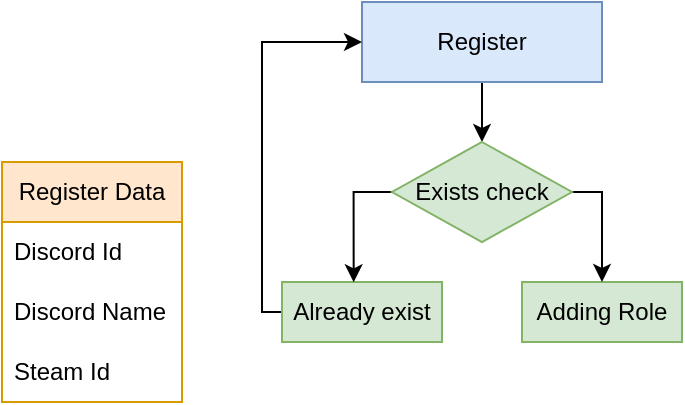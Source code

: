 <mxfile version="21.3.5" type="github">
  <diagram name="Page-1" id="mlCE6Rt0msktbBBOM9ru">
    <mxGraphModel dx="989" dy="546" grid="1" gridSize="10" guides="1" tooltips="1" connect="1" arrows="1" fold="1" page="1" pageScale="1" pageWidth="4000" pageHeight="4000" math="0" shadow="0">
      <root>
        <mxCell id="0" />
        <mxCell id="1" parent="0" />
        <mxCell id="CM7IQyil9puvrMDNJilN-12" style="edgeStyle=orthogonalEdgeStyle;rounded=0;orthogonalLoop=1;jettySize=auto;html=1;entryX=0.5;entryY=0;entryDx=0;entryDy=0;" edge="1" parent="1" source="CM7IQyil9puvrMDNJilN-1" target="CM7IQyil9puvrMDNJilN-11">
          <mxGeometry relative="1" as="geometry" />
        </mxCell>
        <mxCell id="CM7IQyil9puvrMDNJilN-1" value="Register" style="rounded=0;whiteSpace=wrap;html=1;fillColor=#dae8fc;strokeColor=#6c8ebf;" vertex="1" parent="1">
          <mxGeometry x="320" y="280" width="120" height="40" as="geometry" />
        </mxCell>
        <mxCell id="CM7IQyil9puvrMDNJilN-2" value="Register Data" style="swimlane;fontStyle=0;childLayout=stackLayout;horizontal=1;startSize=30;horizontalStack=0;resizeParent=1;resizeParentMax=0;resizeLast=0;collapsible=1;marginBottom=0;whiteSpace=wrap;html=1;fillColor=#ffe6cc;strokeColor=#d79b00;" vertex="1" parent="1">
          <mxGeometry x="140" y="360" width="90" height="120" as="geometry" />
        </mxCell>
        <mxCell id="CM7IQyil9puvrMDNJilN-3" value="Discord Id" style="text;strokeColor=none;fillColor=none;align=left;verticalAlign=middle;spacingLeft=4;spacingRight=4;overflow=hidden;points=[[0,0.5],[1,0.5]];portConstraint=eastwest;rotatable=0;whiteSpace=wrap;html=1;" vertex="1" parent="CM7IQyil9puvrMDNJilN-2">
          <mxGeometry y="30" width="90" height="30" as="geometry" />
        </mxCell>
        <mxCell id="CM7IQyil9puvrMDNJilN-5" value="Discord Name" style="text;strokeColor=none;fillColor=none;align=left;verticalAlign=middle;spacingLeft=4;spacingRight=4;overflow=hidden;points=[[0,0.5],[1,0.5]];portConstraint=eastwest;rotatable=0;whiteSpace=wrap;html=1;" vertex="1" parent="CM7IQyil9puvrMDNJilN-2">
          <mxGeometry y="60" width="90" height="30" as="geometry" />
        </mxCell>
        <mxCell id="CM7IQyil9puvrMDNJilN-6" value="Steam Id" style="text;strokeColor=none;fillColor=none;align=left;verticalAlign=middle;spacingLeft=4;spacingRight=4;overflow=hidden;points=[[0,0.5],[1,0.5]];portConstraint=eastwest;rotatable=0;whiteSpace=wrap;html=1;" vertex="1" parent="CM7IQyil9puvrMDNJilN-2">
          <mxGeometry y="90" width="90" height="30" as="geometry" />
        </mxCell>
        <mxCell id="CM7IQyil9puvrMDNJilN-15" style="edgeStyle=orthogonalEdgeStyle;rounded=0;orthogonalLoop=1;jettySize=auto;html=1;entryX=0;entryY=0.5;entryDx=0;entryDy=0;" edge="1" parent="1" source="CM7IQyil9puvrMDNJilN-7" target="CM7IQyil9puvrMDNJilN-1">
          <mxGeometry relative="1" as="geometry">
            <Array as="points">
              <mxPoint x="270" y="435" />
              <mxPoint x="270" y="300" />
            </Array>
          </mxGeometry>
        </mxCell>
        <mxCell id="CM7IQyil9puvrMDNJilN-7" value="Already exist" style="rounded=0;whiteSpace=wrap;html=1;fillColor=#d5e8d4;strokeColor=#82b366;" vertex="1" parent="1">
          <mxGeometry x="280" y="420" width="80" height="30" as="geometry" />
        </mxCell>
        <mxCell id="CM7IQyil9puvrMDNJilN-10" value="Adding Role" style="rounded=0;whiteSpace=wrap;html=1;fillColor=#d5e8d4;strokeColor=#82b366;" vertex="1" parent="1">
          <mxGeometry x="400" y="420" width="80" height="30" as="geometry" />
        </mxCell>
        <mxCell id="CM7IQyil9puvrMDNJilN-13" style="edgeStyle=orthogonalEdgeStyle;rounded=0;orthogonalLoop=1;jettySize=auto;html=1;entryX=0.5;entryY=0;entryDx=0;entryDy=0;" edge="1" parent="1" source="CM7IQyil9puvrMDNJilN-11" target="CM7IQyil9puvrMDNJilN-10">
          <mxGeometry relative="1" as="geometry">
            <Array as="points">
              <mxPoint x="440" y="375" />
            </Array>
          </mxGeometry>
        </mxCell>
        <mxCell id="CM7IQyil9puvrMDNJilN-14" style="edgeStyle=orthogonalEdgeStyle;rounded=0;orthogonalLoop=1;jettySize=auto;html=1;entryX=0.448;entryY=0.005;entryDx=0;entryDy=0;entryPerimeter=0;" edge="1" parent="1" source="CM7IQyil9puvrMDNJilN-11" target="CM7IQyil9puvrMDNJilN-7">
          <mxGeometry relative="1" as="geometry">
            <Array as="points">
              <mxPoint x="316" y="375" />
            </Array>
          </mxGeometry>
        </mxCell>
        <mxCell id="CM7IQyil9puvrMDNJilN-11" value="Exists check" style="rhombus;whiteSpace=wrap;html=1;fillColor=#d5e8d4;strokeColor=#82b366;" vertex="1" parent="1">
          <mxGeometry x="335" y="350" width="90" height="50" as="geometry" />
        </mxCell>
      </root>
    </mxGraphModel>
  </diagram>
</mxfile>
